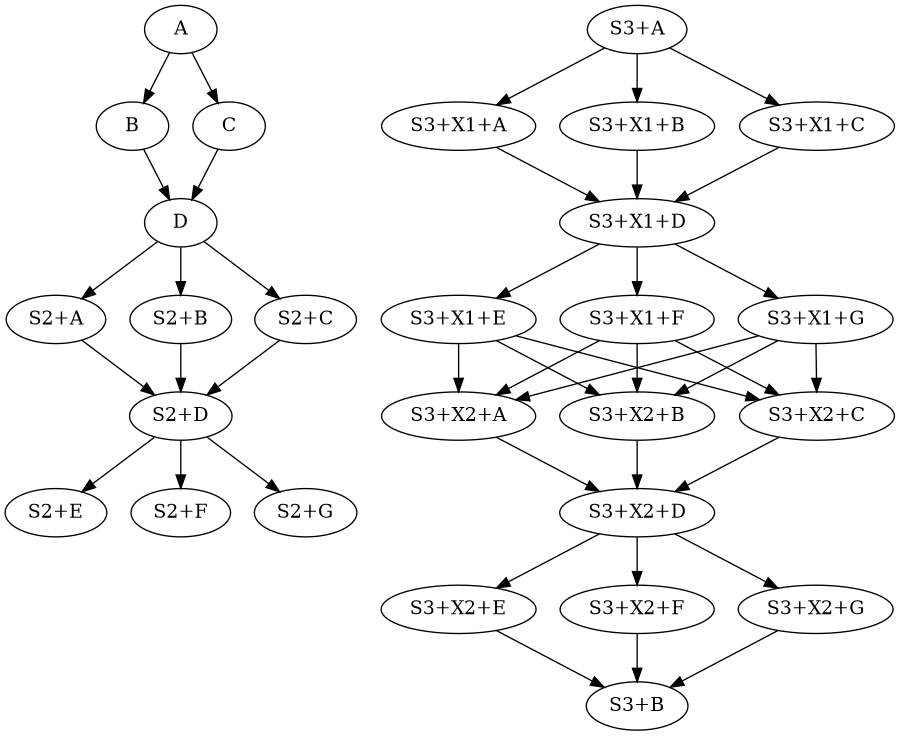 digraph DAG {
	size = "6,7"

    "A" [shape=ellipse label="A"];
    "B" [shape=ellipse label="B"];
    "C" [shape=ellipse label="C"];
    "D" [shape=ellipse label="D"];

    "S2+A" [shape=ellipse label="S2+A"];
    "S2+B" [shape=ellipse label="S2+B"];
    "S2+C" [shape=ellipse label="S2+C"];
    "S2+D" [shape=ellipse label="S2+D"];
    "S2+E" [shape=ellipse label="S2+E"];
    "S2+F" [shape=ellipse label="S2+F"];
    "S2+G" [shape=ellipse label="S2+G"];

    "S3+A" [shape=ellipse label="S3+A"];
    "S3+B" [shape=ellipse label="S3+B"];
    "S3+X1+A" [shape=ellipse label="S3+X1+A"];
    "S3+X1+B" [shape=ellipse label="S3+X1+B"];
    "S3+X1+C" [shape=ellipse label="S3+X1+C"];
    "S3+X1+D" [shape=ellipse label="S3+X1+D"];
    "S3+X1+E" [shape=ellipse label="S3+X1+E"];
    "S3+X1+F" [shape=ellipse label="S3+X1+F"];
    "S3+X1+G" [shape=ellipse label="S3+X1+G"];
    "S3+X2+A" [shape=ellipse label="S3+X2+A"];
    "S3+X2+B" [shape=ellipse label="S3+X2+B"];
    "S3+X2+C" [shape=ellipse label="S3+X2+C"];
    "S3+X2+D" [shape=ellipse label="S3+X2+D"];
    "S3+X2+E" [shape=ellipse label="S3+X2+E"];
    "S3+X2+F" [shape=ellipse label="S3+X2+F"];
    "S3+X2+G" [shape=ellipse label="S3+X2+G"];

    "A" -> "B";
    "A" -> "C";
    "B" -> "D";
    "C" -> "D";
    "D" -> "S2+A";
    "D" -> "S2+B";
    "D" -> "S2+C";
    "S2+A" -> "S2+D";
    "S2+B" -> "S2+D";
    "S2+C" -> "S2+D";
    "S2+D" -> "S2+E";
    "S2+D" -> "S2+F";
    "S2+D" -> "S2+G";

    "S3+A" -> "S3+X1+A";
    "S3+A" -> "S3+X1+B";
    "S3+A" -> "S3+X1+C";
    "S3+X1+A" -> "S3+X1+D";
    "S3+X1+B" -> "S3+X1+D";
    "S3+X1+C" -> "S3+X1+D";
    "S3+X1+D" -> "S3+X1+E";
    "S3+X1+D" -> "S3+X1+F";
    "S3+X1+D" -> "S3+X1+G";
    "S3+X1+E" -> "S3+X2+A";
    "S3+X1+E" -> "S3+X2+B";
    "S3+X1+E" -> "S3+X2+C";
    "S3+X1+F" -> "S3+X2+A";
    "S3+X1+F" -> "S3+X2+B";
    "S3+X1+F" -> "S3+X2+C";
    "S3+X1+G" -> "S3+X2+A";
    "S3+X1+G" -> "S3+X2+B";
    "S3+X1+G" -> "S3+X2+C";
    "S3+X2+A" -> "S3+X2+D";
    "S3+X2+B" -> "S3+X2+D";
    "S3+X2+C" -> "S3+X2+D";
    "S3+X2+D" -> "S3+X2+E";
    "S3+X2+D" -> "S3+X2+F";
    "S3+X2+D" -> "S3+X2+G";
    "S3+X2+E" -> "S3+B";
    "S3+X2+F" -> "S3+B";
    "S3+X2+G" -> "S3+B";

}
